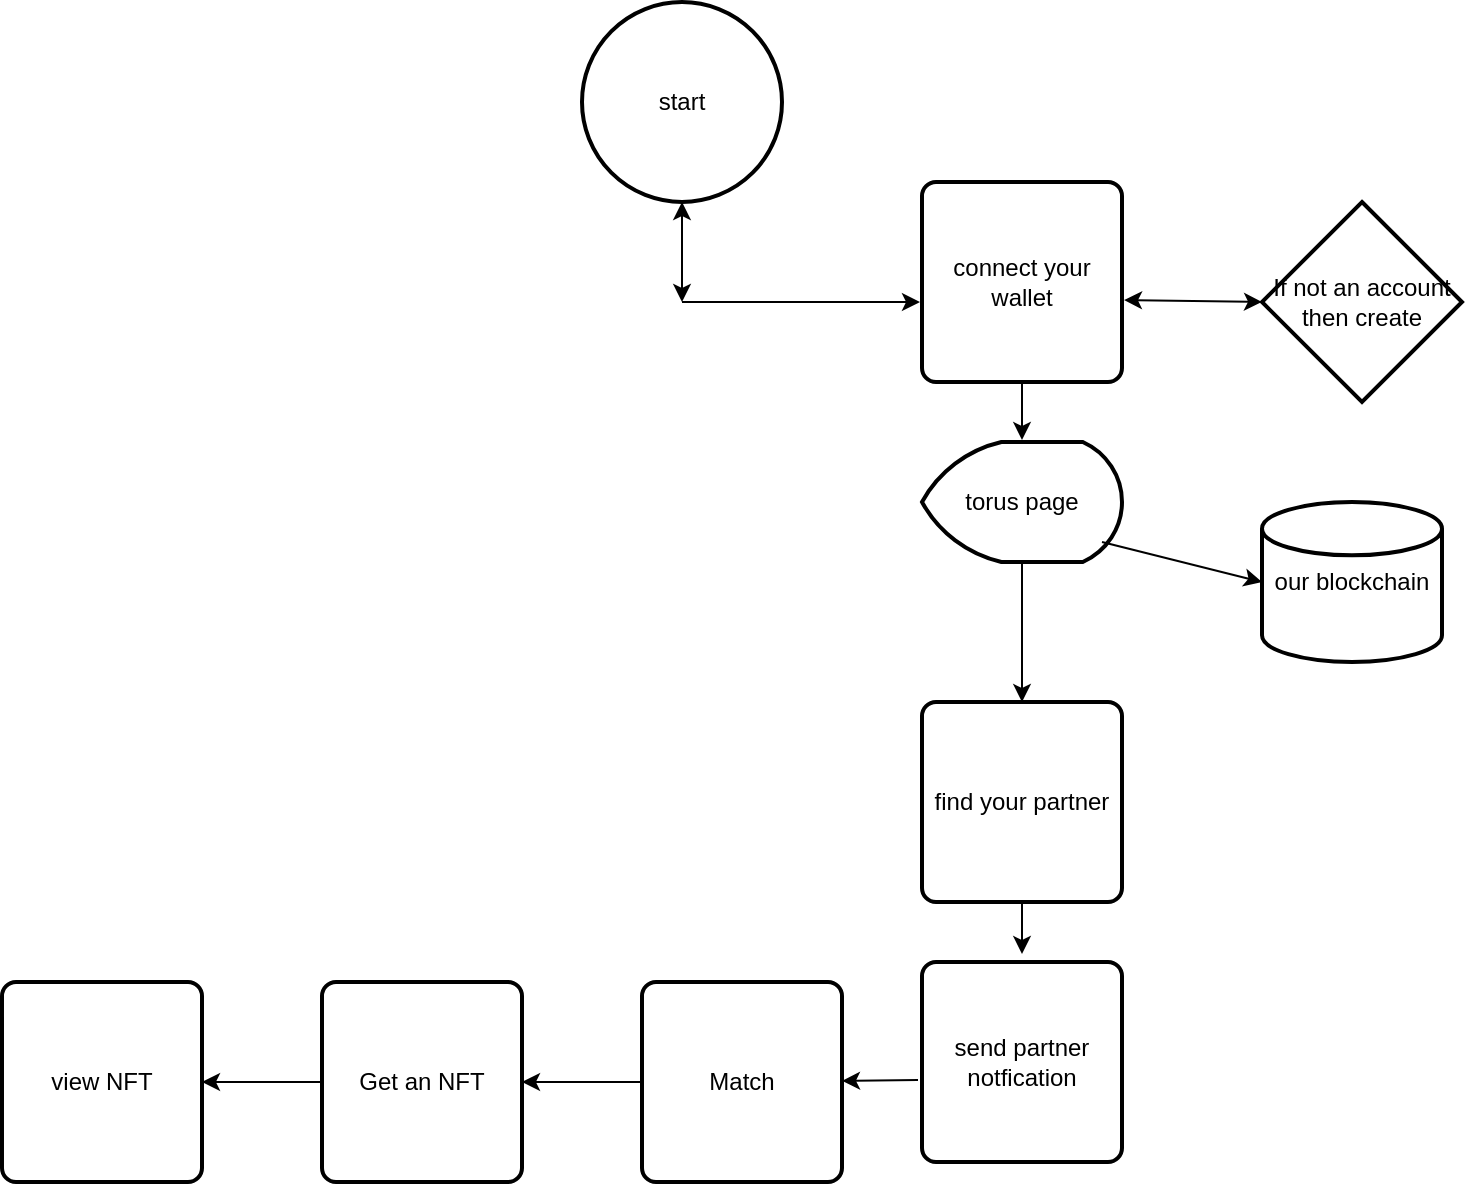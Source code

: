 <mxfile version="14.9.8" type="github">
  <diagram id="tHFMW-TO9fMDlyoBt2ry" name="Page-1">
    <mxGraphModel dx="1422" dy="794" grid="1" gridSize="10" guides="1" tooltips="1" connect="1" arrows="1" fold="1" page="1" pageScale="1" pageWidth="827" pageHeight="1169" math="0" shadow="0">
      <root>
        <mxCell id="0" />
        <mxCell id="1" parent="0" />
        <mxCell id="rTGVcy8YXU-YceMm4XYp-9" value="" style="endArrow=classic;startArrow=classic;html=1;" edge="1" parent="1">
          <mxGeometry width="50" height="50" relative="1" as="geometry">
            <mxPoint x="400" y="170" as="sourcePoint" />
            <mxPoint x="400" y="120" as="targetPoint" />
          </mxGeometry>
        </mxCell>
        <mxCell id="rTGVcy8YXU-YceMm4XYp-11" value="connect your wallet" style="rounded=1;whiteSpace=wrap;html=1;absoluteArcSize=1;arcSize=14;strokeWidth=2;" vertex="1" parent="1">
          <mxGeometry x="520" y="110" width="100" height="100" as="geometry" />
        </mxCell>
        <mxCell id="rTGVcy8YXU-YceMm4XYp-13" value="" style="endArrow=classic;html=1;entryX=-0.01;entryY=0.6;entryDx=0;entryDy=0;entryPerimeter=0;" edge="1" parent="1" target="rTGVcy8YXU-YceMm4XYp-11">
          <mxGeometry width="50" height="50" relative="1" as="geometry">
            <mxPoint x="400" y="170" as="sourcePoint" />
            <mxPoint x="450" y="120" as="targetPoint" />
          </mxGeometry>
        </mxCell>
        <mxCell id="rTGVcy8YXU-YceMm4XYp-15" value="start" style="strokeWidth=2;html=1;shape=mxgraph.flowchart.start_2;whiteSpace=wrap;" vertex="1" parent="1">
          <mxGeometry x="350" y="20" width="100" height="100" as="geometry" />
        </mxCell>
        <mxCell id="rTGVcy8YXU-YceMm4XYp-19" value="find your partner" style="rounded=1;whiteSpace=wrap;html=1;absoluteArcSize=1;arcSize=14;strokeWidth=2;" vertex="1" parent="1">
          <mxGeometry x="520" y="370" width="100" height="100" as="geometry" />
        </mxCell>
        <mxCell id="rTGVcy8YXU-YceMm4XYp-21" value="If not an account then create" style="strokeWidth=2;html=1;shape=mxgraph.flowchart.decision;whiteSpace=wrap;" vertex="1" parent="1">
          <mxGeometry x="690" y="120" width="100" height="100" as="geometry" />
        </mxCell>
        <mxCell id="rTGVcy8YXU-YceMm4XYp-22" value="" style="endArrow=classic;startArrow=classic;html=1;entryX=0;entryY=0.5;entryDx=0;entryDy=0;entryPerimeter=0;exitX=1.01;exitY=0.59;exitDx=0;exitDy=0;exitPerimeter=0;" edge="1" parent="1" source="rTGVcy8YXU-YceMm4XYp-11" target="rTGVcy8YXU-YceMm4XYp-21">
          <mxGeometry width="50" height="50" relative="1" as="geometry">
            <mxPoint x="640" y="185" as="sourcePoint" />
            <mxPoint x="690" y="135" as="targetPoint" />
            <Array as="points" />
          </mxGeometry>
        </mxCell>
        <mxCell id="rTGVcy8YXU-YceMm4XYp-23" value="send partner notfication" style="rounded=1;whiteSpace=wrap;html=1;absoluteArcSize=1;arcSize=14;strokeWidth=2;" vertex="1" parent="1">
          <mxGeometry x="520" y="500" width="100" height="100" as="geometry" />
        </mxCell>
        <mxCell id="rTGVcy8YXU-YceMm4XYp-26" value="torus page" style="strokeWidth=2;html=1;shape=mxgraph.flowchart.display;whiteSpace=wrap;" vertex="1" parent="1">
          <mxGeometry x="520" y="240" width="100" height="60" as="geometry" />
        </mxCell>
        <mxCell id="rTGVcy8YXU-YceMm4XYp-27" value="" style="endArrow=classic;html=1;exitX=0.5;exitY=1;exitDx=0;exitDy=0;" edge="1" parent="1" source="rTGVcy8YXU-YceMm4XYp-11">
          <mxGeometry width="50" height="50" relative="1" as="geometry">
            <mxPoint x="540" y="260" as="sourcePoint" />
            <mxPoint x="570" y="239" as="targetPoint" />
          </mxGeometry>
        </mxCell>
        <mxCell id="rTGVcy8YXU-YceMm4XYp-28" value="our blockchain" style="strokeWidth=2;html=1;shape=mxgraph.flowchart.database;whiteSpace=wrap;" vertex="1" parent="1">
          <mxGeometry x="690" y="270" width="90" height="80" as="geometry" />
        </mxCell>
        <mxCell id="rTGVcy8YXU-YceMm4XYp-29" value="" style="endArrow=classic;html=1;entryX=0;entryY=0.5;entryDx=0;entryDy=0;entryPerimeter=0;" edge="1" parent="1" target="rTGVcy8YXU-YceMm4XYp-28">
          <mxGeometry width="50" height="50" relative="1" as="geometry">
            <mxPoint x="610" y="290" as="sourcePoint" />
            <mxPoint x="650" y="260" as="targetPoint" />
          </mxGeometry>
        </mxCell>
        <mxCell id="rTGVcy8YXU-YceMm4XYp-30" value="" style="endArrow=classic;html=1;exitX=0.5;exitY=1;exitDx=0;exitDy=0;exitPerimeter=0;" edge="1" parent="1" source="rTGVcy8YXU-YceMm4XYp-26" target="rTGVcy8YXU-YceMm4XYp-19">
          <mxGeometry width="50" height="50" relative="1" as="geometry">
            <mxPoint x="640" y="410" as="sourcePoint" />
            <mxPoint x="690" y="360" as="targetPoint" />
          </mxGeometry>
        </mxCell>
        <mxCell id="rTGVcy8YXU-YceMm4XYp-32" value="" style="endArrow=classic;html=1;exitX=0.5;exitY=1;exitDx=0;exitDy=0;" edge="1" parent="1" source="rTGVcy8YXU-YceMm4XYp-19">
          <mxGeometry width="50" height="50" relative="1" as="geometry">
            <mxPoint x="545" y="510" as="sourcePoint" />
            <mxPoint x="570" y="496" as="targetPoint" />
          </mxGeometry>
        </mxCell>
        <mxCell id="rTGVcy8YXU-YceMm4XYp-33" value="" style="endArrow=classic;html=1;exitX=-0.02;exitY=0.59;exitDx=0;exitDy=0;exitPerimeter=0;" edge="1" parent="1" source="rTGVcy8YXU-YceMm4XYp-23" target="rTGVcy8YXU-YceMm4XYp-35">
          <mxGeometry width="50" height="50" relative="1" as="geometry">
            <mxPoint x="440" y="575" as="sourcePoint" />
            <mxPoint x="440" y="560" as="targetPoint" />
          </mxGeometry>
        </mxCell>
        <mxCell id="rTGVcy8YXU-YceMm4XYp-35" value="Match" style="rounded=1;whiteSpace=wrap;html=1;absoluteArcSize=1;arcSize=14;strokeWidth=2;" vertex="1" parent="1">
          <mxGeometry x="380" y="510" width="100" height="100" as="geometry" />
        </mxCell>
        <mxCell id="rTGVcy8YXU-YceMm4XYp-36" value="" style="endArrow=classic;html=1;exitX=0;exitY=0.5;exitDx=0;exitDy=0;" edge="1" parent="1" source="rTGVcy8YXU-YceMm4XYp-35">
          <mxGeometry width="50" height="50" relative="1" as="geometry">
            <mxPoint x="320" y="585" as="sourcePoint" />
            <mxPoint x="320" y="560" as="targetPoint" />
          </mxGeometry>
        </mxCell>
        <mxCell id="rTGVcy8YXU-YceMm4XYp-37" value="Get an NFT" style="rounded=1;whiteSpace=wrap;html=1;absoluteArcSize=1;arcSize=14;strokeWidth=2;" vertex="1" parent="1">
          <mxGeometry x="220" y="510" width="100" height="100" as="geometry" />
        </mxCell>
        <mxCell id="rTGVcy8YXU-YceMm4XYp-38" value="" style="endArrow=classic;html=1;exitX=0;exitY=0.5;exitDx=0;exitDy=0;" edge="1" parent="1" source="rTGVcy8YXU-YceMm4XYp-37">
          <mxGeometry width="50" height="50" relative="1" as="geometry">
            <mxPoint x="170" y="580" as="sourcePoint" />
            <mxPoint x="160" y="560" as="targetPoint" />
          </mxGeometry>
        </mxCell>
        <mxCell id="rTGVcy8YXU-YceMm4XYp-39" value="view NFT" style="rounded=1;whiteSpace=wrap;html=1;absoluteArcSize=1;arcSize=14;strokeWidth=2;" vertex="1" parent="1">
          <mxGeometry x="60" y="510" width="100" height="100" as="geometry" />
        </mxCell>
      </root>
    </mxGraphModel>
  </diagram>
</mxfile>
